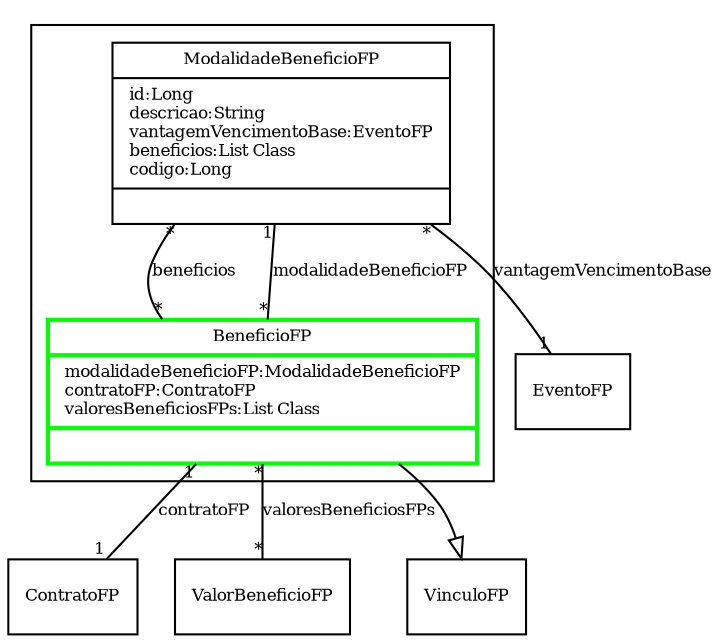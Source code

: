 digraph G{
fontname = "Times-Roman"
fontsize = 8

node [
        fontname = "Times-Roman"
        fontsize = 8
        shape = "record"
]

edge [
        fontname = "Times-Roman"
        fontsize = 8
]

subgraph clusterMODALIDADE_DE_BENEFICIOS
{
ModalidadeBeneficioFP [label = "{ModalidadeBeneficioFP|id:Long\ldescricao:String\lvantagemVencimentoBase:EventoFP\lbeneficios:List Class\lcodigo:Long\l|\l}"]
BeneficioFP [style=bold,color="#00FF00"label = "{BeneficioFP|modalidadeBeneficioFP:ModalidadeBeneficioFP\lcontratoFP:ContratoFP\lvaloresBeneficiosFPs:List Class\l|\l}"]
}
edge [arrowhead = "none" headlabel = "1" taillabel = "*"] ModalidadeBeneficioFP -> EventoFP [label = "vantagemVencimentoBase"]
edge [arrowhead = "none" headlabel = "*" taillabel = "*"] ModalidadeBeneficioFP -> BeneficioFP [label = "beneficios"]
edge [arrowhead = "none" headlabel = "1" taillabel = "*"] BeneficioFP -> ModalidadeBeneficioFP [label = "modalidadeBeneficioFP"]
edge [arrowhead = "none" headlabel = "1" taillabel = "1"] BeneficioFP -> ContratoFP [label = "contratoFP"]
edge [arrowhead = "none" headlabel = "*" taillabel = "*"] BeneficioFP -> ValorBeneficioFP [label = "valoresBeneficiosFPs"]
edge [ arrowhead = "empty" headlabel = "" taillabel = ""] BeneficioFP -> VinculoFP
}

